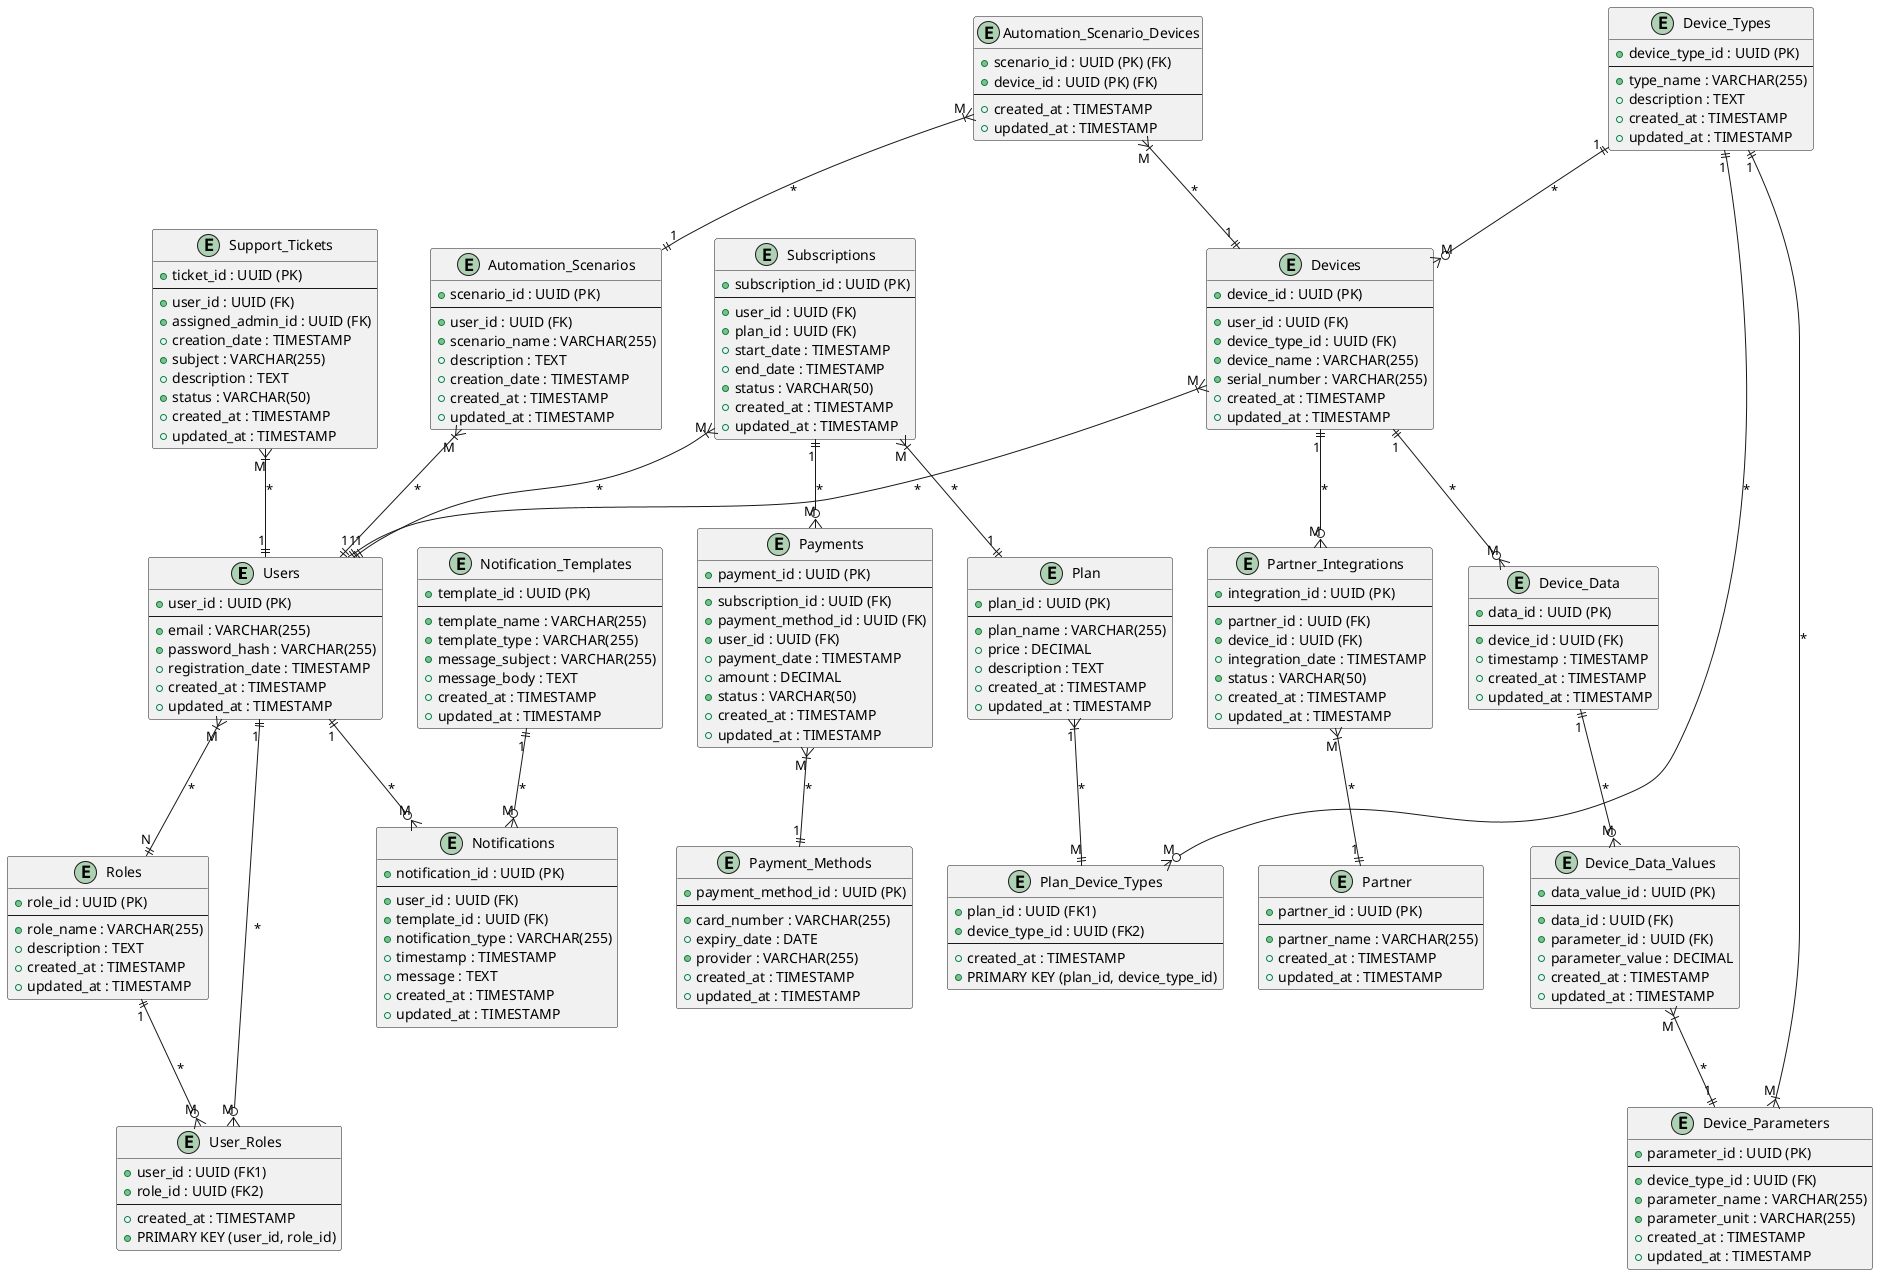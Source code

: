 @startuml
' Стили для ER-диаграмм
skinparam entity {
  BackgroundColor White
  BorderColor Black
}

' Сущности
entity "Users" {
  + user_id : UUID (PK)
  --
  + email : VARCHAR(255)
  + password_hash : VARCHAR(255)
  + registration_date : TIMESTAMP
  + created_at : TIMESTAMP
  + updated_at : TIMESTAMP
}

entity "Roles" {
  + role_id : UUID (PK)
  --
  + role_name : VARCHAR(255)
  + description : TEXT
  + created_at : TIMESTAMP
  + updated_at : TIMESTAMP
}

entity "User_Roles" {
  + user_id : UUID (FK1)
  + role_id : UUID (FK2)
  --
  + created_at : TIMESTAMP
  + PRIMARY KEY (user_id, role_id)
}

entity "Subscriptions" {
  + subscription_id : UUID (PK)
  --
  + user_id : UUID (FK)
  + plan_id : UUID (FK)
  + start_date : TIMESTAMP
  + end_date : TIMESTAMP
  + status : VARCHAR(50)
  + created_at : TIMESTAMP
  + updated_at : TIMESTAMP
}

entity "Payment_Methods" {
  + payment_method_id : UUID (PK)
  --
  + card_number : VARCHAR(255)
  + expiry_date : DATE
  + provider : VARCHAR(255)
  + created_at : TIMESTAMP
  + updated_at : TIMESTAMP
}

entity "Payments" {
  + payment_id : UUID (PK)
  --
  + subscription_id : UUID (FK)
  + payment_method_id : UUID (FK)
  + user_id : UUID (FK)
  + payment_date : TIMESTAMP
  + amount : DECIMAL
  + status : VARCHAR(50)
  + created_at : TIMESTAMP
  + updated_at : TIMESTAMP
}

entity "Support_Tickets" {
  + ticket_id : UUID (PK)
  --
  + user_id : UUID (FK)
  + assigned_admin_id : UUID (FK)
  + creation_date : TIMESTAMP
  + subject : VARCHAR(255)
  + description : TEXT
  + status : VARCHAR(50)
  + created_at : TIMESTAMP
  + updated_at : TIMESTAMP
}

entity "Device_Types" {
  + device_type_id : UUID (PK)
  --
  + type_name : VARCHAR(255)
  + description : TEXT
  + created_at : TIMESTAMP
  + updated_at : TIMESTAMP
}

entity "Plan_Device_Types" {
    + plan_id : UUID (FK1)
    + device_type_id : UUID (FK2)
    --
    + created_at : TIMESTAMP
    + PRIMARY KEY (plan_id, device_type_id)
}

entity "Devices" {
  + device_id : UUID (PK)
  --
  + user_id : UUID (FK)
  + device_type_id : UUID (FK)
  + device_name : VARCHAR(255)
  + serial_number : VARCHAR(255)
  + created_at : TIMESTAMP
  + updated_at : TIMESTAMP
}

entity "Device_Parameters" {
  + parameter_id : UUID (PK)
  --
  + device_type_id : UUID (FK)
  + parameter_name : VARCHAR(255)
  + parameter_unit : VARCHAR(255)
  + created_at : TIMESTAMP
  + updated_at : TIMESTAMP
}

entity "Device_Data" {
  + data_id : UUID (PK)
  --
  + device_id : UUID (FK)
  + timestamp : TIMESTAMP
  + created_at : TIMESTAMP
  + updated_at : TIMESTAMP
}

entity "Device_Data_Values" {
  + data_value_id : UUID (PK)
  --
  + data_id : UUID (FK)
  + parameter_id : UUID (FK)
  + parameter_value : DECIMAL
  + created_at : TIMESTAMP
  + updated_at : TIMESTAMP
}

entity "Automation_Scenarios" {
  + scenario_id : UUID (PK)
  --
  + user_id : UUID (FK)
  + scenario_name : VARCHAR(255)
  + description : TEXT
  + creation_date : TIMESTAMP
  + created_at : TIMESTAMP
  + updated_at : TIMESTAMP
}

entity "Automation_Scenario_Devices" {
  + scenario_id : UUID (PK) (FK)
  + device_id : UUID (PK) (FK)
  --
  + created_at : TIMESTAMP
  + updated_at : TIMESTAMP
}

entity "Partner_Integrations" {
  + integration_id : UUID (PK)
  --
  + partner_id : UUID (FK)
  + device_id : UUID (FK)
  + integration_date : TIMESTAMP
  + status : VARCHAR(50)
  + created_at : TIMESTAMP
  + updated_at : TIMESTAMP
}

entity "Notification_Templates" {
    + template_id : UUID (PK)
    --
    + template_name : VARCHAR(255)
    + template_type : VARCHAR(255)
    + message_subject : VARCHAR(255)
    + message_body : TEXT
    + created_at : TIMESTAMP
    + updated_at : TIMESTAMP
}

entity "Notifications" {
  + notification_id : UUID (PK)
  --
  + user_id : UUID (FK)
  + template_id : UUID (FK)
  + notification_type : VARCHAR(255)
  + timestamp : TIMESTAMP
  + message : TEXT
  + created_at : TIMESTAMP
  + updated_at : TIMESTAMP
}

entity "Partner" {
    + partner_id : UUID (PK)
    --
    + partner_name : VARCHAR(255)
    + created_at : TIMESTAMP
    + updated_at : TIMESTAMP
}

entity "Plan" {
    + plan_id : UUID (PK)
    --
    + plan_name : VARCHAR(255)
    + price : DECIMAL
    + description : TEXT
    + created_at : TIMESTAMP
    + updated_at : TIMESTAMP
}

' Связи
Subscriptions ||--o{ Payments : "1" * "M"
Users ||--o{ Notifications : "1" * "M"
Roles ||--o{ User_Roles : "1" * "M"
Users ||--o{ User_Roles : "1" * "M"
Device_Types ||--o{ Devices : "1" * "M"
Devices ||--o{ Device_Data : "1" * "M"
Device_Data ||--o{ Device_Data_Values : "1" * "M"
Devices ||--o{ Partner_Integrations : "1" * "M"
Notification_Templates ||--o{ Notifications : "1" * "M"
Device_Types ||--o{ Plan_Device_Types : "1" * "M"
Partner_Integrations }|--|| Partner : "M" * "1"
Subscriptions }|--|| Plan : "M" * "1"
Payments }|--|| Payment_Methods : "M" * "1"
Subscriptions }|--|| Users : "M" * "1"
Users }|--|| Roles : "M" * "N"
Devices }|--|| Users : "M" * "1"
Device_Parameters }|--|| Device_Types : "M" * "1"
Device_Data_Values }|--|| Device_Parameters : "M" * "1"
Automation_Scenarios }|--|| Users : "M" * "1"
Automation_Scenario_Devices }|--|| Automation_Scenarios : "M" * "1"
Automation_Scenario_Devices }|--|| Devices : "M" * "1"
Plan }|--|| Plan_Device_Types : "1" * "M"
Support_Tickets }|--|| Users : "M" * "1"

@enduml